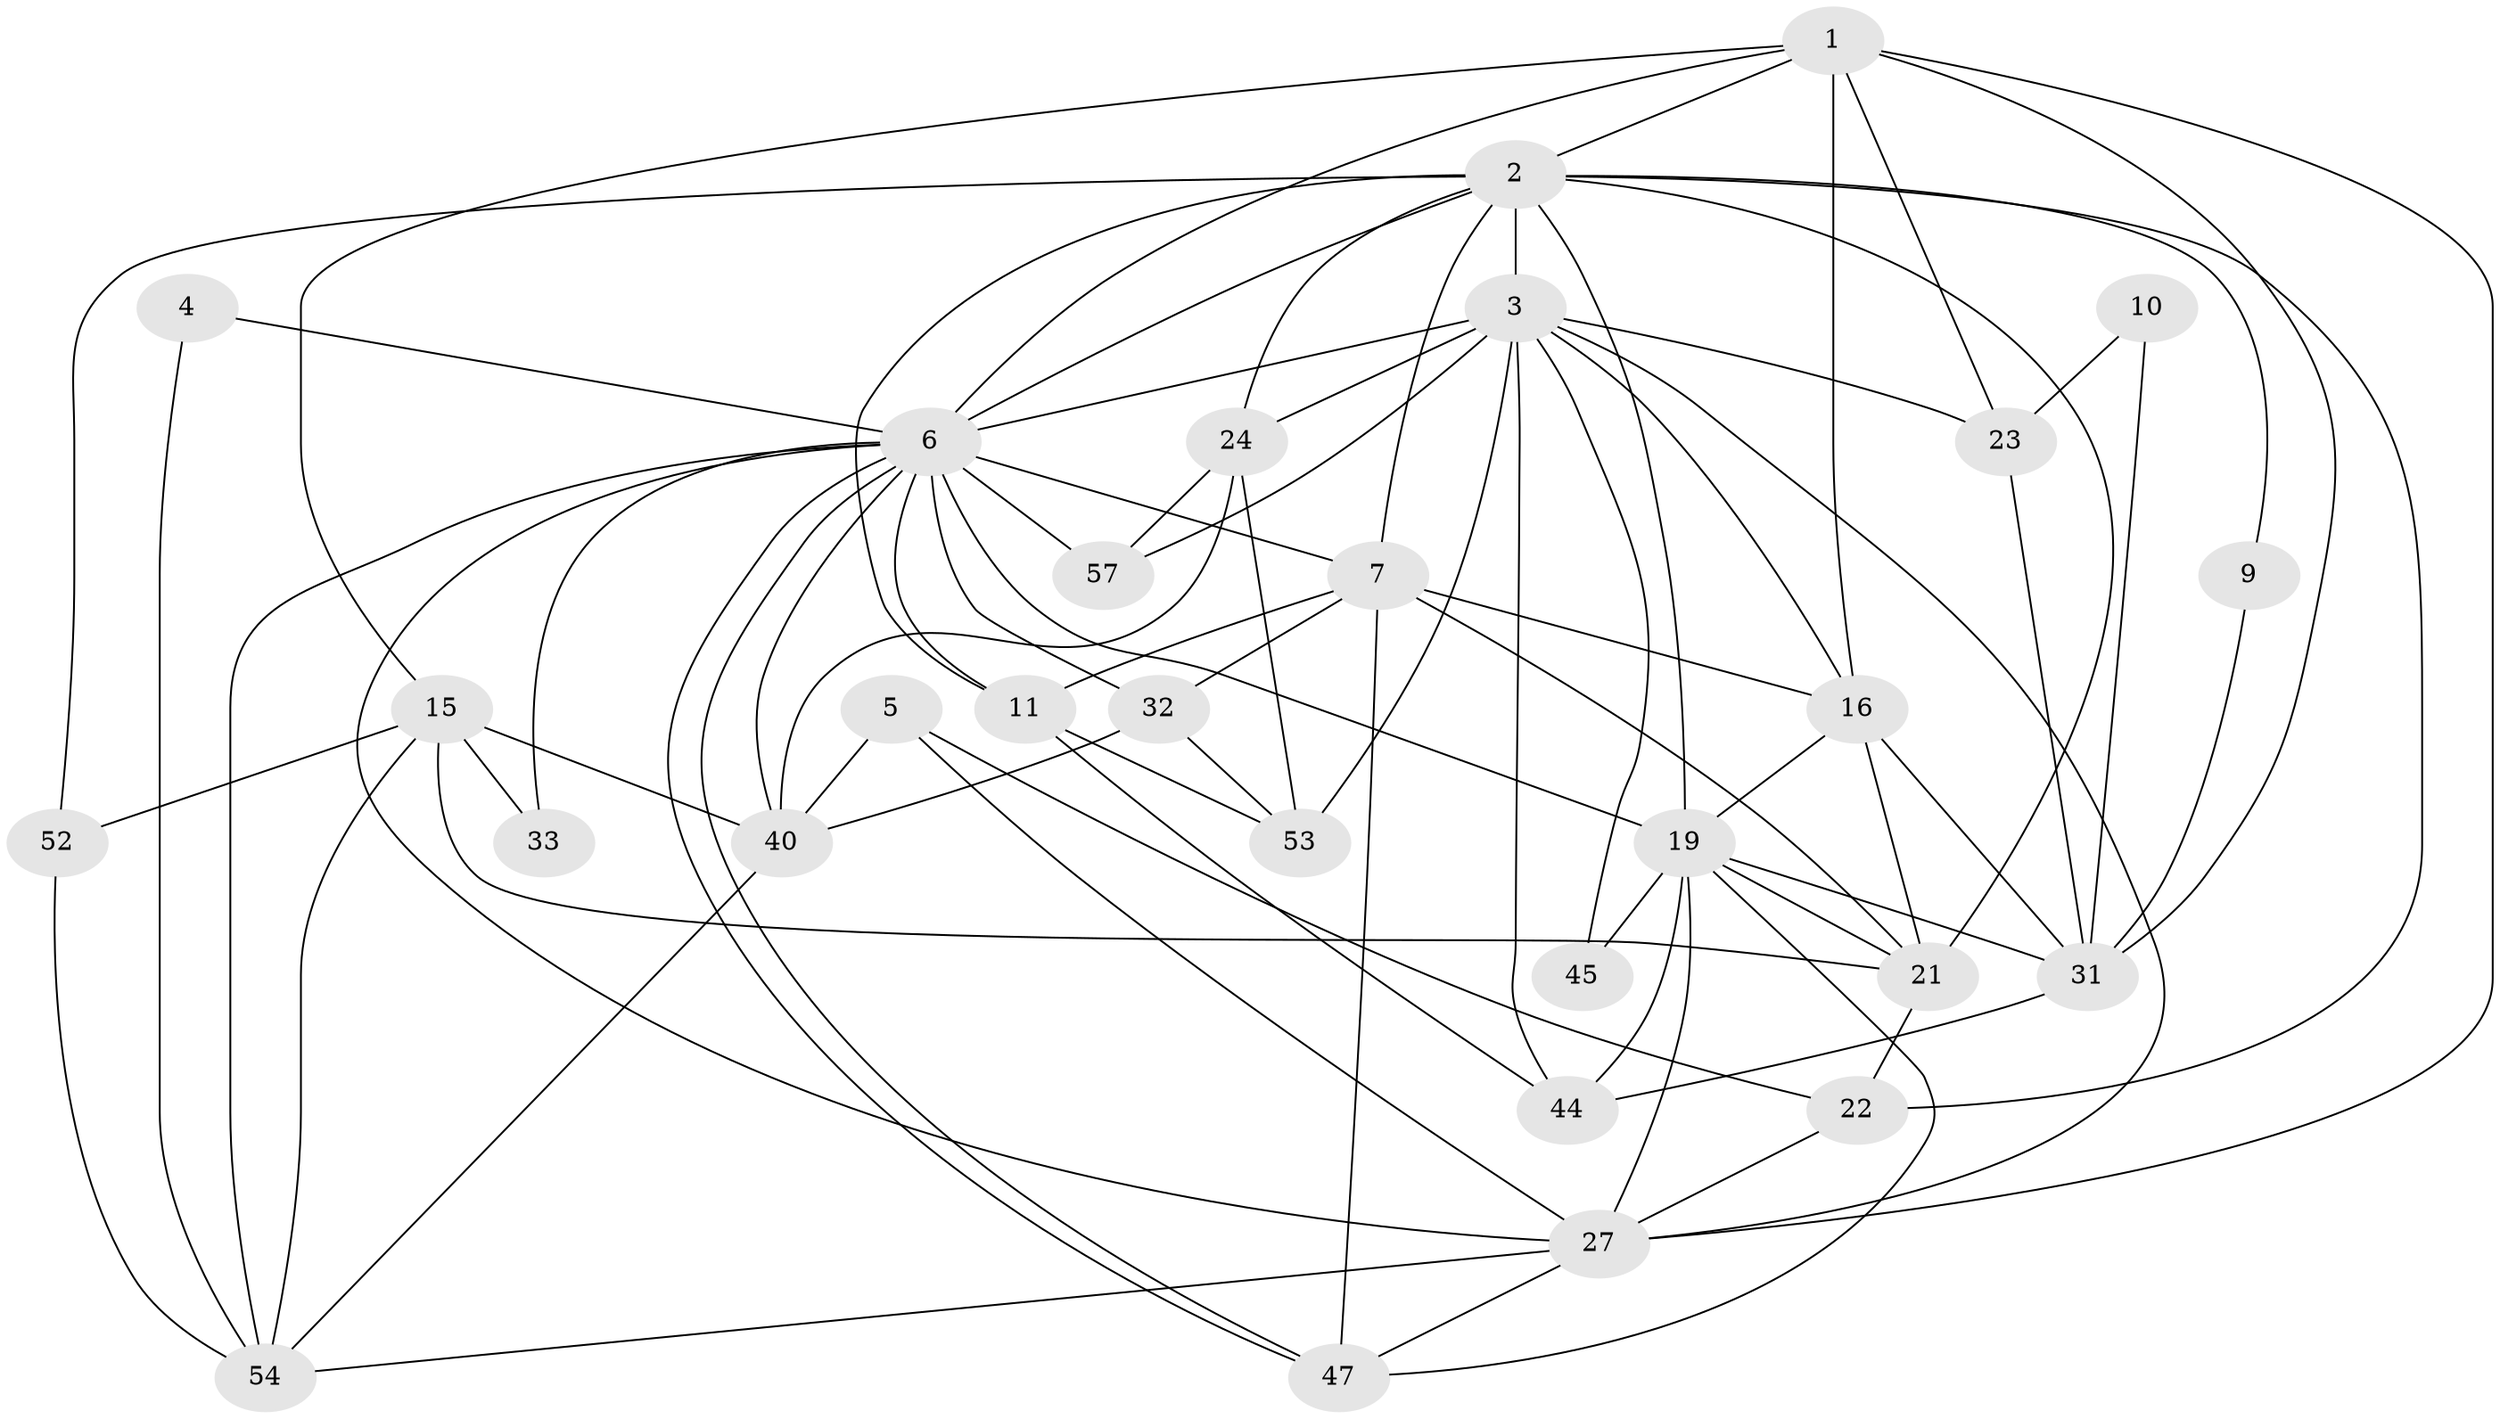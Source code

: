 // original degree distribution, {2: 0.20689655172413793, 3: 0.1896551724137931, 4: 0.20689655172413793, 7: 0.06896551724137931, 5: 0.25862068965517243, 6: 0.06896551724137931}
// Generated by graph-tools (version 1.1) at 2025/15/03/09/25 04:15:12]
// undirected, 29 vertices, 79 edges
graph export_dot {
graph [start="1"]
  node [color=gray90,style=filled];
  1 [super="+30"];
  2 [super="+26"];
  3 [super="+8+17"];
  4;
  5;
  6 [super="+25+36+12+43+48"];
  7 [super="+41"];
  9 [super="+14"];
  10;
  11 [super="+29+50"];
  15 [super="+20"];
  16 [super="+18"];
  19 [super="+28"];
  21;
  22 [super="+51"];
  23;
  24 [super="+58"];
  27 [super="+37"];
  31 [super="+35"];
  32;
  33;
  40;
  44;
  45;
  47;
  52;
  53;
  54;
  57;
  1 -- 6;
  1 -- 16;
  1 -- 2;
  1 -- 23;
  1 -- 27;
  1 -- 31;
  1 -- 15;
  2 -- 7;
  2 -- 6 [weight=2];
  2 -- 9 [weight=2];
  2 -- 52;
  2 -- 21;
  2 -- 22;
  2 -- 24;
  2 -- 3;
  2 -- 19;
  2 -- 11;
  3 -- 45;
  3 -- 16 [weight=2];
  3 -- 23;
  3 -- 6 [weight=3];
  3 -- 44;
  3 -- 53;
  3 -- 24;
  3 -- 57;
  3 -- 27;
  4 -- 54;
  4 -- 6;
  5 -- 40;
  5 -- 27;
  5 -- 22;
  6 -- 47;
  6 -- 47;
  6 -- 33;
  6 -- 57;
  6 -- 40 [weight=2];
  6 -- 32;
  6 -- 7;
  6 -- 27;
  6 -- 19;
  6 -- 54;
  6 -- 11;
  7 -- 21;
  7 -- 47;
  7 -- 32;
  7 -- 16;
  7 -- 11;
  9 -- 31 [weight=2];
  10 -- 31;
  10 -- 23;
  11 -- 44;
  11 -- 53;
  15 -- 54;
  15 -- 33;
  15 -- 52;
  15 -- 21;
  15 -- 40;
  16 -- 21;
  16 -- 31;
  16 -- 19;
  19 -- 44;
  19 -- 45;
  19 -- 47;
  19 -- 21;
  19 -- 27;
  19 -- 31;
  21 -- 22;
  22 -- 27;
  23 -- 31;
  24 -- 40;
  24 -- 53;
  24 -- 57;
  27 -- 47;
  27 -- 54;
  31 -- 44;
  32 -- 40;
  32 -- 53;
  40 -- 54;
  52 -- 54;
}
